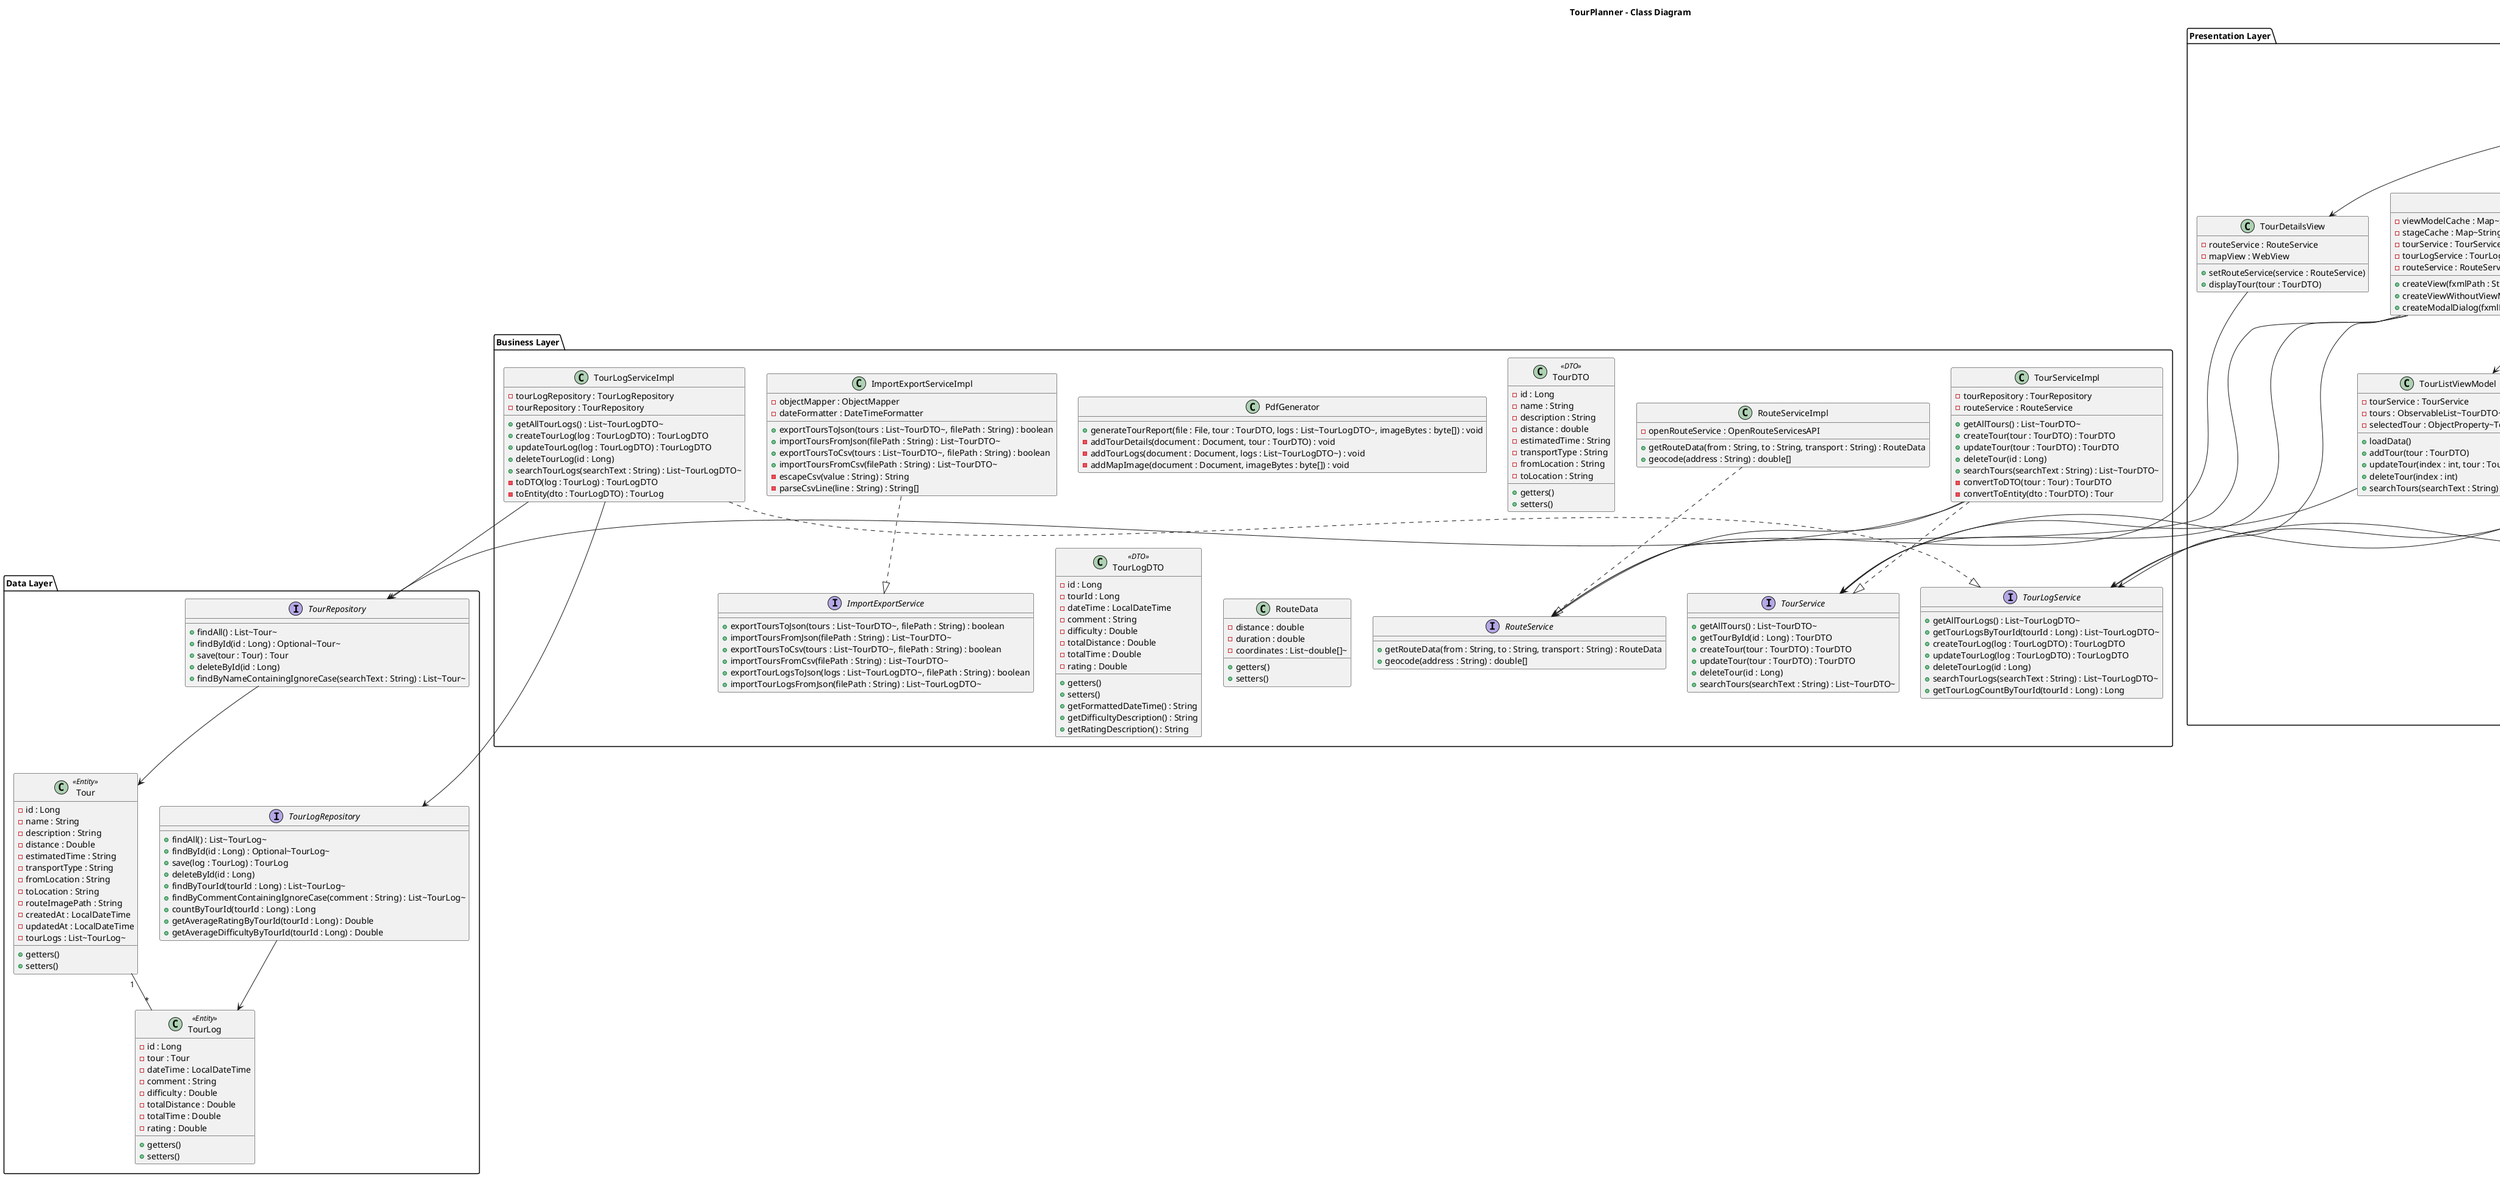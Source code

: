 @startuml
title TourPlanner – Class Diagram

'────────────────────────── Presentation Layer ──────────────────────────
package "Presentation Layer" {
    class MainView {
        - viewFactory : ViewFactory
        - tourListView : TourListView
        - tourLogView : TourLogView
        - tourDetailsView : TourDetailsView
        + setViewFactory(factory : ViewFactory)
        + initialize()
    }

    class TourListView {
        - viewModel : TourListViewModel
        - tourList : ListView~TourDTO~
        - searchField : TextField
        - buttons : Button[]
        + setViewModel(viewModel : TourListViewModel)
        + onAdd()
        + onEdit()
        + onDelete()
        + onSearch()
    }

    class TourLogView {
        - viewModel : TourLogViewModel
        - logTable : TableView~TourLogDTO~
        - searchField : TextField
        + setViewModel(viewModel : TourLogViewModel)
        + onAdd()
        + onEdit()
        + onDelete()
        + onSearch()
    }

    class TourDetailsView {
        - routeService : RouteService
        - mapView : WebView
        + setRouteService(service : RouteService)
        + displayTour(tour : TourDTO)
    }

    class ViewFactory {
        - viewModelCache : Map~String,Object~
        - stageCache : Map~String,Stage~
        - tourService : TourService
        - tourLogService : TourLogService
        - routeService : RouteService
        + createView(fxmlPath : String, viewModelClass : Class~T~) : ViewPair
        + createViewWithoutViewModel(fxmlPath : String) : ViewPair
        + createModalDialog(fxmlPath : String, viewModelClass : Class~T~, title : String, owner : Stage) : Stage
    }

    abstract class BaseViewModel {
        # logger : Logger
        - title : StringProperty
        - isLoading : BooleanProperty
        - errorMessage : StringProperty
        + initialize()
        + dispose()
        + loadData()
        + refresh()
        + setError(error : String)
        + clearError()
    }

    class TourListViewModel {
        - tourService : TourService
        - tours : ObservableList~TourDTO~
        - selectedTour : ObjectProperty~TourDTO~
        + loadData()
        + addTour(tour : TourDTO)
        + updateTour(index : int, tour : TourDTO)
        + deleteTour(index : int)
        + searchTours(searchText : String)
    }

    class TourLogViewModel {
        - tourLogService : TourLogService
        - tourLogs : List~TourLogDTO~
        - selectedTour : TourDTO
        + setSelectedTour(tour : TourDTO)
        + loadLogsForTour(tourId : Long)
        + addTourLog(log : TourLogDTO)
        + searchTourLogs(searchText : String)
    }

    class TourStatisticsViewModel {
        - tourService : TourService
        - tourLogService : TourLogService
        - totalTours : int
        - totalLogs : int
        - averageDistance : double
        - averageRating : double
        + loadData()
        + getStatistics() : Map~String,Object~
    }
}

'────────────────────────── Business Layer ─────────────────────────────
package "Business Layer" {
    interface TourService {
        + getAllTours() : List~TourDTO~
        + getTourById(id : Long) : TourDTO
        + createTour(tour : TourDTO) : TourDTO
        + updateTour(tour : TourDTO) : TourDTO
        + deleteTour(id : Long)
        + searchTours(searchText : String) : List~TourDTO~
    }

    class TourServiceImpl {
        - tourRepository : TourRepository
        - routeService : RouteService
        + getAllTours() : List~TourDTO~
        + createTour(tour : TourDTO) : TourDTO
        + updateTour(tour : TourDTO) : TourDTO
        + deleteTour(id : Long)
        + searchTours(searchText : String) : List~TourDTO~
        - convertToDTO(tour : Tour) : TourDTO
        - convertToEntity(dto : TourDTO) : Tour
    }

    interface TourLogService {
        + getAllTourLogs() : List~TourLogDTO~
        + getTourLogsByTourId(tourId : Long) : List~TourLogDTO~
        + createTourLog(log : TourLogDTO) : TourLogDTO
        + updateTourLog(log : TourLogDTO) : TourLogDTO
        + deleteTourLog(id : Long)
        + searchTourLogs(searchText : String) : List~TourLogDTO~
        + getTourLogCountByTourId(tourId : Long) : Long
    }

    class TourLogServiceImpl {
        - tourLogRepository : TourLogRepository
        - tourRepository : TourRepository
        + getAllTourLogs() : List~TourLogDTO~
        + createTourLog(log : TourLogDTO) : TourLogDTO
        + updateTourLog(log : TourLogDTO) : TourLogDTO
        + deleteTourLog(id : Long)
        + searchTourLogs(searchText : String) : List~TourLogDTO~
        - toDTO(log : TourLog) : TourLogDTO
        - toEntity(dto : TourLogDTO) : TourLog
    }

    interface RouteService {
        + getRouteData(from : String, to : String, transport : String) : RouteData
        + geocode(address : String) : double[]
    }

    class RouteServiceImpl {
        - openRouteService : OpenRouteServicesAPI
        + getRouteData(from : String, to : String, transport : String) : RouteData
        + geocode(address : String) : double[]
    }

    interface ImportExportService {
        + exportToursToJson(tours : List~TourDTO~, filePath : String) : boolean
        + importToursFromJson(filePath : String) : List~TourDTO~
        + exportToursToCsv(tours : List~TourDTO~, filePath : String) : boolean
        + importToursFromCsv(filePath : String) : List~TourDTO~
        + exportTourLogsToJson(logs : List~TourLogDTO~, filePath : String) : boolean
        + importTourLogsFromJson(filePath : String) : List~TourLogDTO~
    }

    class ImportExportServiceImpl {
        - objectMapper : ObjectMapper
        - dateFormatter : DateTimeFormatter
        + exportToursToJson(tours : List~TourDTO~, filePath : String) : boolean
        + importToursFromJson(filePath : String) : List~TourDTO~
        + exportToursToCsv(tours : List~TourDTO~, filePath : String) : boolean
        + importToursFromCsv(filePath : String) : List~TourDTO~
        - escapeCsv(value : String) : String
        - parseCsvLine(line : String) : String[]
    }

    class PdfGenerator {
        + generateTourReport(file : File, tour : TourDTO, logs : List~TourLogDTO~, imageBytes : byte[]) : void
        - addTourDetails(document : Document, tour : TourDTO) : void
        - addTourLogs(document : Document, logs : List~TourLogDTO~) : void
        - addMapImage(document : Document, imageBytes : byte[]) : void
    }

    class TourDTO <<DTO>> {
        - id : Long
        - name : String
        - description : String
        - distance : double
        - estimatedTime : String
        - transportType : String
        - fromLocation : String
        - toLocation : String
        + getters()
        + setters()
    }

    class TourLogDTO <<DTO>> {
        - id : Long
        - tourId : Long
        - dateTime : LocalDateTime
        - comment : String
        - difficulty : Double
        - totalDistance : Double
        - totalTime : Double
        - rating : Double
        + getters()
        + setters()
        + getFormattedDateTime() : String
        + getDifficultyDescription() : String
        + getRatingDescription() : String
    }

    class RouteData {
        - distance : double
        - duration : double
        - coordinates : List~double[]~
        + getters()
        + setters()
    }
}

'────────────────────────── Data Layer ─────────────────────────────────
package "Data Layer" {
    interface TourRepository {
        + findAll() : List~Tour~
        + findById(id : Long) : Optional~Tour~
        + save(tour : Tour) : Tour
        + deleteById(id : Long)
        + findByNameContainingIgnoreCase(searchText : String) : List~Tour~
    }

    interface TourLogRepository {
        + findAll() : List~TourLog~
        + findById(id : Long) : Optional~TourLog~
        + save(log : TourLog) : TourLog
        + deleteById(id : Long)
        + findByTourId(tourId : Long) : List~TourLog~
        + findByCommentContainingIgnoreCase(comment : String) : List~TourLog~
        + countByTourId(tourId : Long) : Long
        + getAverageRatingByTourId(tourId : Long) : Double
        + getAverageDifficultyByTourId(tourId : Long) : Double
    }

    class Tour <<Entity>> {
        - id : Long
        - name : String
        - description : String
        - distance : Double
        - estimatedTime : String
        - transportType : String
        - fromLocation : String
        - toLocation : String
        - routeImagePath : String
        - createdAt : LocalDateTime
        - updatedAt : LocalDateTime
        - tourLogs : List~TourLog~
        + getters()
        + setters()
    }

    class TourLog <<Entity>> {
        - id : Long
        - tour : Tour
        - dateTime : LocalDateTime
        - comment : String
        - difficulty : Double
        - totalDistance : Double
        - totalTime : Double
        - rating : Double
        + getters()
        + setters()
    }
}

'────────────────────────── Relationships ──────────────────────────────
MainView --> ViewFactory
MainView --> TourListView
MainView --> TourLogView
MainView --> TourDetailsView

TourListView --> TourListViewModel
TourLogView --> TourLogViewModel
TourDetailsView --> RouteService

ViewFactory --> TourService
ViewFactory --> TourLogService
ViewFactory --> RouteService

TourListViewModel --|> BaseViewModel
TourLogViewModel --|> BaseViewModel
TourStatisticsViewModel --|> BaseViewModel

TourListViewModel --> TourService
TourLogViewModel --> TourLogService
TourStatisticsViewModel --> TourService
TourStatisticsViewModel --> TourLogService

TourServiceImpl ..|> TourService
TourLogServiceImpl ..|> TourLogService
RouteServiceImpl ..|> RouteService
ImportExportServiceImpl ..|> ImportExportService

TourServiceImpl --> TourRepository
TourServiceImpl --> RouteService
TourLogServiceImpl --> TourLogRepository
TourLogServiceImpl --> TourRepository

TourRepository --> Tour
TourLogRepository --> TourLog

Tour "1" -- "*" TourLog
@enduml